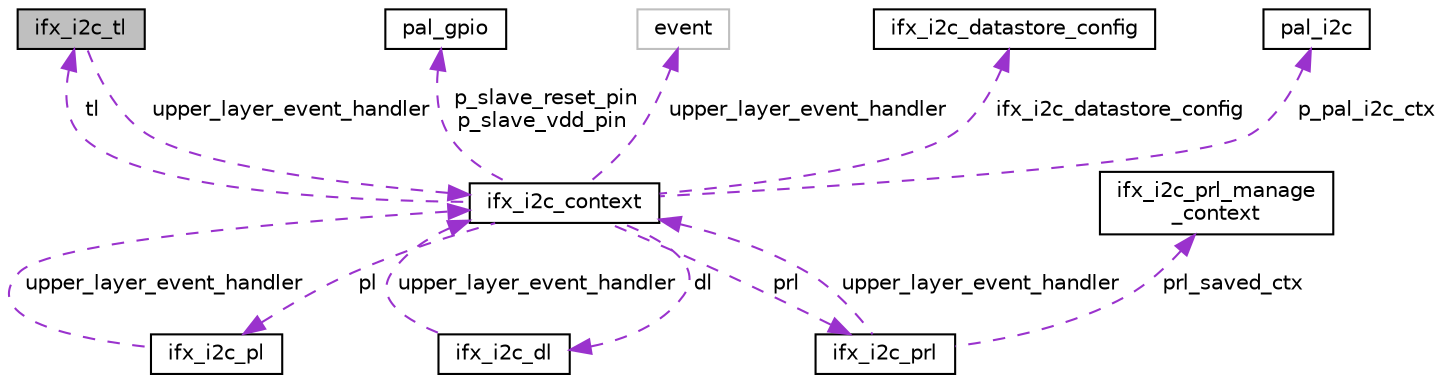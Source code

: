 digraph "ifx_i2c_tl"
{
 // LATEX_PDF_SIZE
  edge [fontname="Helvetica",fontsize="10",labelfontname="Helvetica",labelfontsize="10"];
  node [fontname="Helvetica",fontsize="10",shape=record];
  Node1 [label="ifx_i2c_tl",height=0.2,width=0.4,color="black", fillcolor="grey75", style="filled", fontcolor="black",tooltip="Transport layer structure."];
  Node2 -> Node1 [dir="back",color="darkorchid3",fontsize="10",style="dashed",label=" upper_layer_event_handler" ,fontname="Helvetica"];
  Node2 [label="ifx_i2c_context",height=0.2,width=0.4,color="black", fillcolor="white", style="filled",URL="$d2/dfa/structifx__i2c__context.html",tooltip="IFX I2C context structure."];
  Node1 -> Node2 [dir="back",color="darkorchid3",fontsize="10",style="dashed",label=" tl" ,fontname="Helvetica"];
  Node3 -> Node2 [dir="back",color="darkorchid3",fontsize="10",style="dashed",label=" prl" ,fontname="Helvetica"];
  Node3 [label="ifx_i2c_prl",height=0.2,width=0.4,color="black", fillcolor="white", style="filled",URL="$dd/d7e/structifx__i2c__prl.html",tooltip="Presentation layer structure."];
  Node2 -> Node3 [dir="back",color="darkorchid3",fontsize="10",style="dashed",label=" upper_layer_event_handler" ,fontname="Helvetica"];
  Node4 -> Node3 [dir="back",color="darkorchid3",fontsize="10",style="dashed",label=" prl_saved_ctx" ,fontname="Helvetica"];
  Node4 [label="ifx_i2c_prl_manage\l_context",height=0.2,width=0.4,color="black", fillcolor="white", style="filled",URL="$db/df2/structifx__i2c__prl__manage__context.html",tooltip="Presentation layer manage context structure."];
  Node5 -> Node2 [dir="back",color="darkorchid3",fontsize="10",style="dashed",label=" p_slave_reset_pin\np_slave_vdd_pin" ,fontname="Helvetica"];
  Node5 [label="pal_gpio",height=0.2,width=0.4,color="black", fillcolor="white", style="filled",URL="$d8/da8/structpal__gpio.html",tooltip="Structure defines the PAL GPIO configuration."];
  Node6 -> Node2 [dir="back",color="darkorchid3",fontsize="10",style="dashed",label=" upper_layer_event_handler" ,fontname="Helvetica"];
  Node6 [label="event",height=0.2,width=0.4,color="grey75", fillcolor="white", style="filled",tooltip=" "];
  Node7 -> Node2 [dir="back",color="darkorchid3",fontsize="10",style="dashed",label=" ifx_i2c_datastore_config" ,fontname="Helvetica"];
  Node7 [label="ifx_i2c_datastore_config",height=0.2,width=0.4,color="black", fillcolor="white", style="filled",URL="$dc/dee/structifx__i2c__datastore__config.html",tooltip="Data store configuration structure."];
  Node8 -> Node2 [dir="back",color="darkorchid3",fontsize="10",style="dashed",label=" p_pal_i2c_ctx" ,fontname="Helvetica"];
  Node8 [label="pal_i2c",height=0.2,width=0.4,color="black", fillcolor="white", style="filled",URL="$df/daa/structpal__i2c.html",tooltip="PAL I2C context structure."];
  Node9 -> Node2 [dir="back",color="darkorchid3",fontsize="10",style="dashed",label=" pl" ,fontname="Helvetica"];
  Node9 [label="ifx_i2c_pl",height=0.2,width=0.4,color="black", fillcolor="white", style="filled",URL="$d6/d5b/structifx__i2c__pl.html",tooltip="Physical layer structure."];
  Node2 -> Node9 [dir="back",color="darkorchid3",fontsize="10",style="dashed",label=" upper_layer_event_handler" ,fontname="Helvetica"];
  Node10 -> Node2 [dir="back",color="darkorchid3",fontsize="10",style="dashed",label=" dl" ,fontname="Helvetica"];
  Node10 [label="ifx_i2c_dl",height=0.2,width=0.4,color="black", fillcolor="white", style="filled",URL="$d7/d16/structifx__i2c__dl.html",tooltip="Datalink layer structure."];
  Node2 -> Node10 [dir="back",color="darkorchid3",fontsize="10",style="dashed",label=" upper_layer_event_handler" ,fontname="Helvetica"];
}
